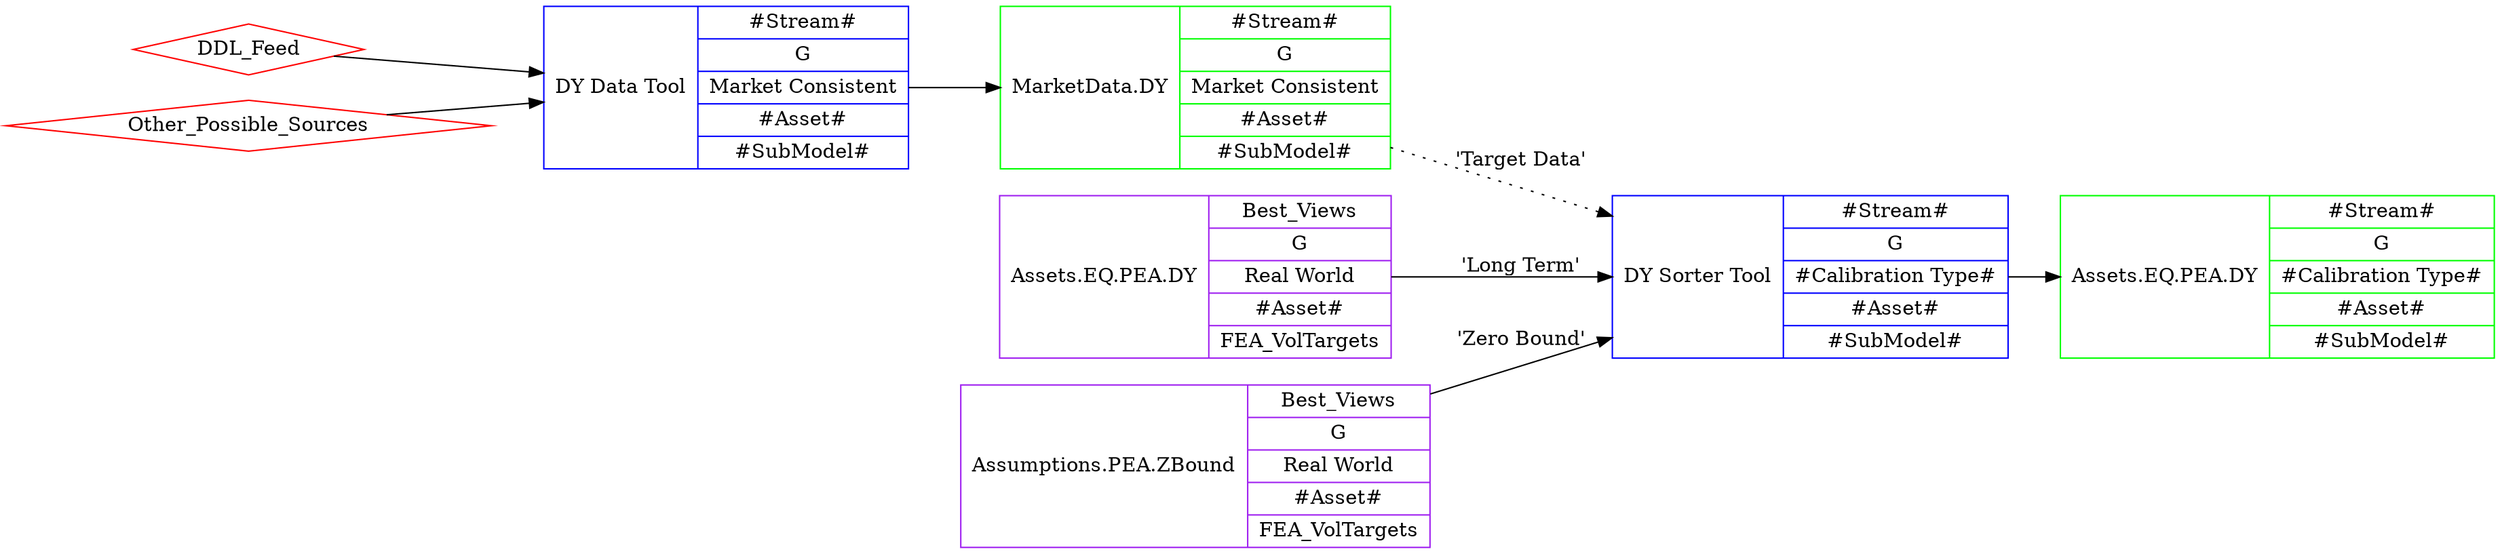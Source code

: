 digraph SimpleMTT {
	rankdir=LR;
	
	// Raw Market Data	
	DDL_Feed[shape=diamond,color="red"]	
	Other_Possible_Sources[shape=diamond,color="red"]	
	// Tools
	node [shape=record,color="blue"]
	
	DY_DDL[label="{DY Data Tool|{#Stream#|G|Market Consistent|#Asset#|#SubModel#}}"]
	DY_Calibration[label="{DY Sorter Tool|{#Stream#|G|#Calibration Type#|#Asset#|#SubModel#}}"]
	
	//Inputs and Outputs
	node [shape=record,color="green"]	
	
	DY_Data[label="{MarketData.DY|{#Stream#|G|Market Consistent|#Asset#|#SubModel#}}"]
	Assumptions[label="{Assets.EQ.PEA.DY|{Best_Views|G|Real World|#Asset#|FEA_VolTargets}}}",color="purple"]	
	ZBound[label="{Assumptions.PEA.ZBound|{Best_Views|G|Real World|#Asset#|FEA_VolTargets}}}",color="purple"]	
	OutputDYModel[label="{Assets.EQ.PEA.DY|{#Stream#|G|#Calibration Type#|#Asset#|#SubModel#}}}"]
	
	
	
	Other_Possible_Sources -> DY_DDL
	DDL_Feed -> DY_DDL -> DY_Data
	DY_Data -> DY_Calibration[label="'Target Data'";style="dotted"]
	Assumptions -> DY_Calibration[label="'Long Term'"]
	ZBound -> DY_Calibration[label="'Zero Bound'"]
	DY_Calibration -> OutputDYModel
			
	
}